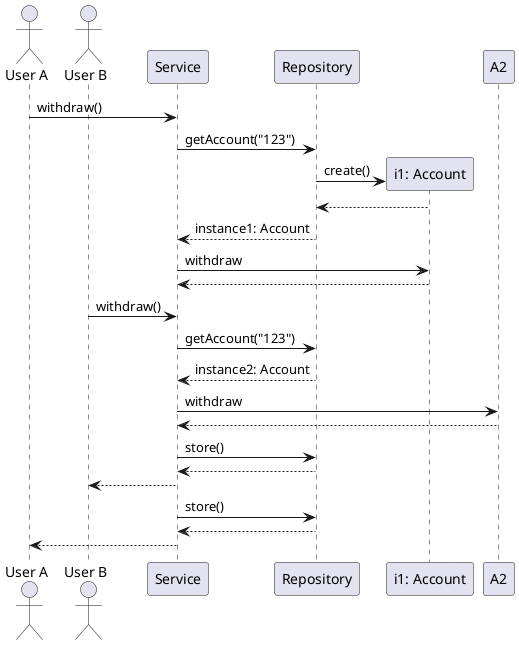 @startuml

actor "User A" as U1
actor "User B" as U2
participant "Service" as S
participant "Repository" as R

U1 -> S: withdraw()
S -> R: getAccount("123")
create   "i1: Account" as A1
R -> A1: create()
return
S <-- R: instance1: Account
S -> A1: withdraw
return

U2 -> S: withdraw()
S -> R: getAccount("123")
S <-- R: instance2: Account
S -> A2: withdraw
S <-- A2:

S -> R: store()
return
U2 <-- S:

S -> R: store()
return
U1 <-- S:

@enduml